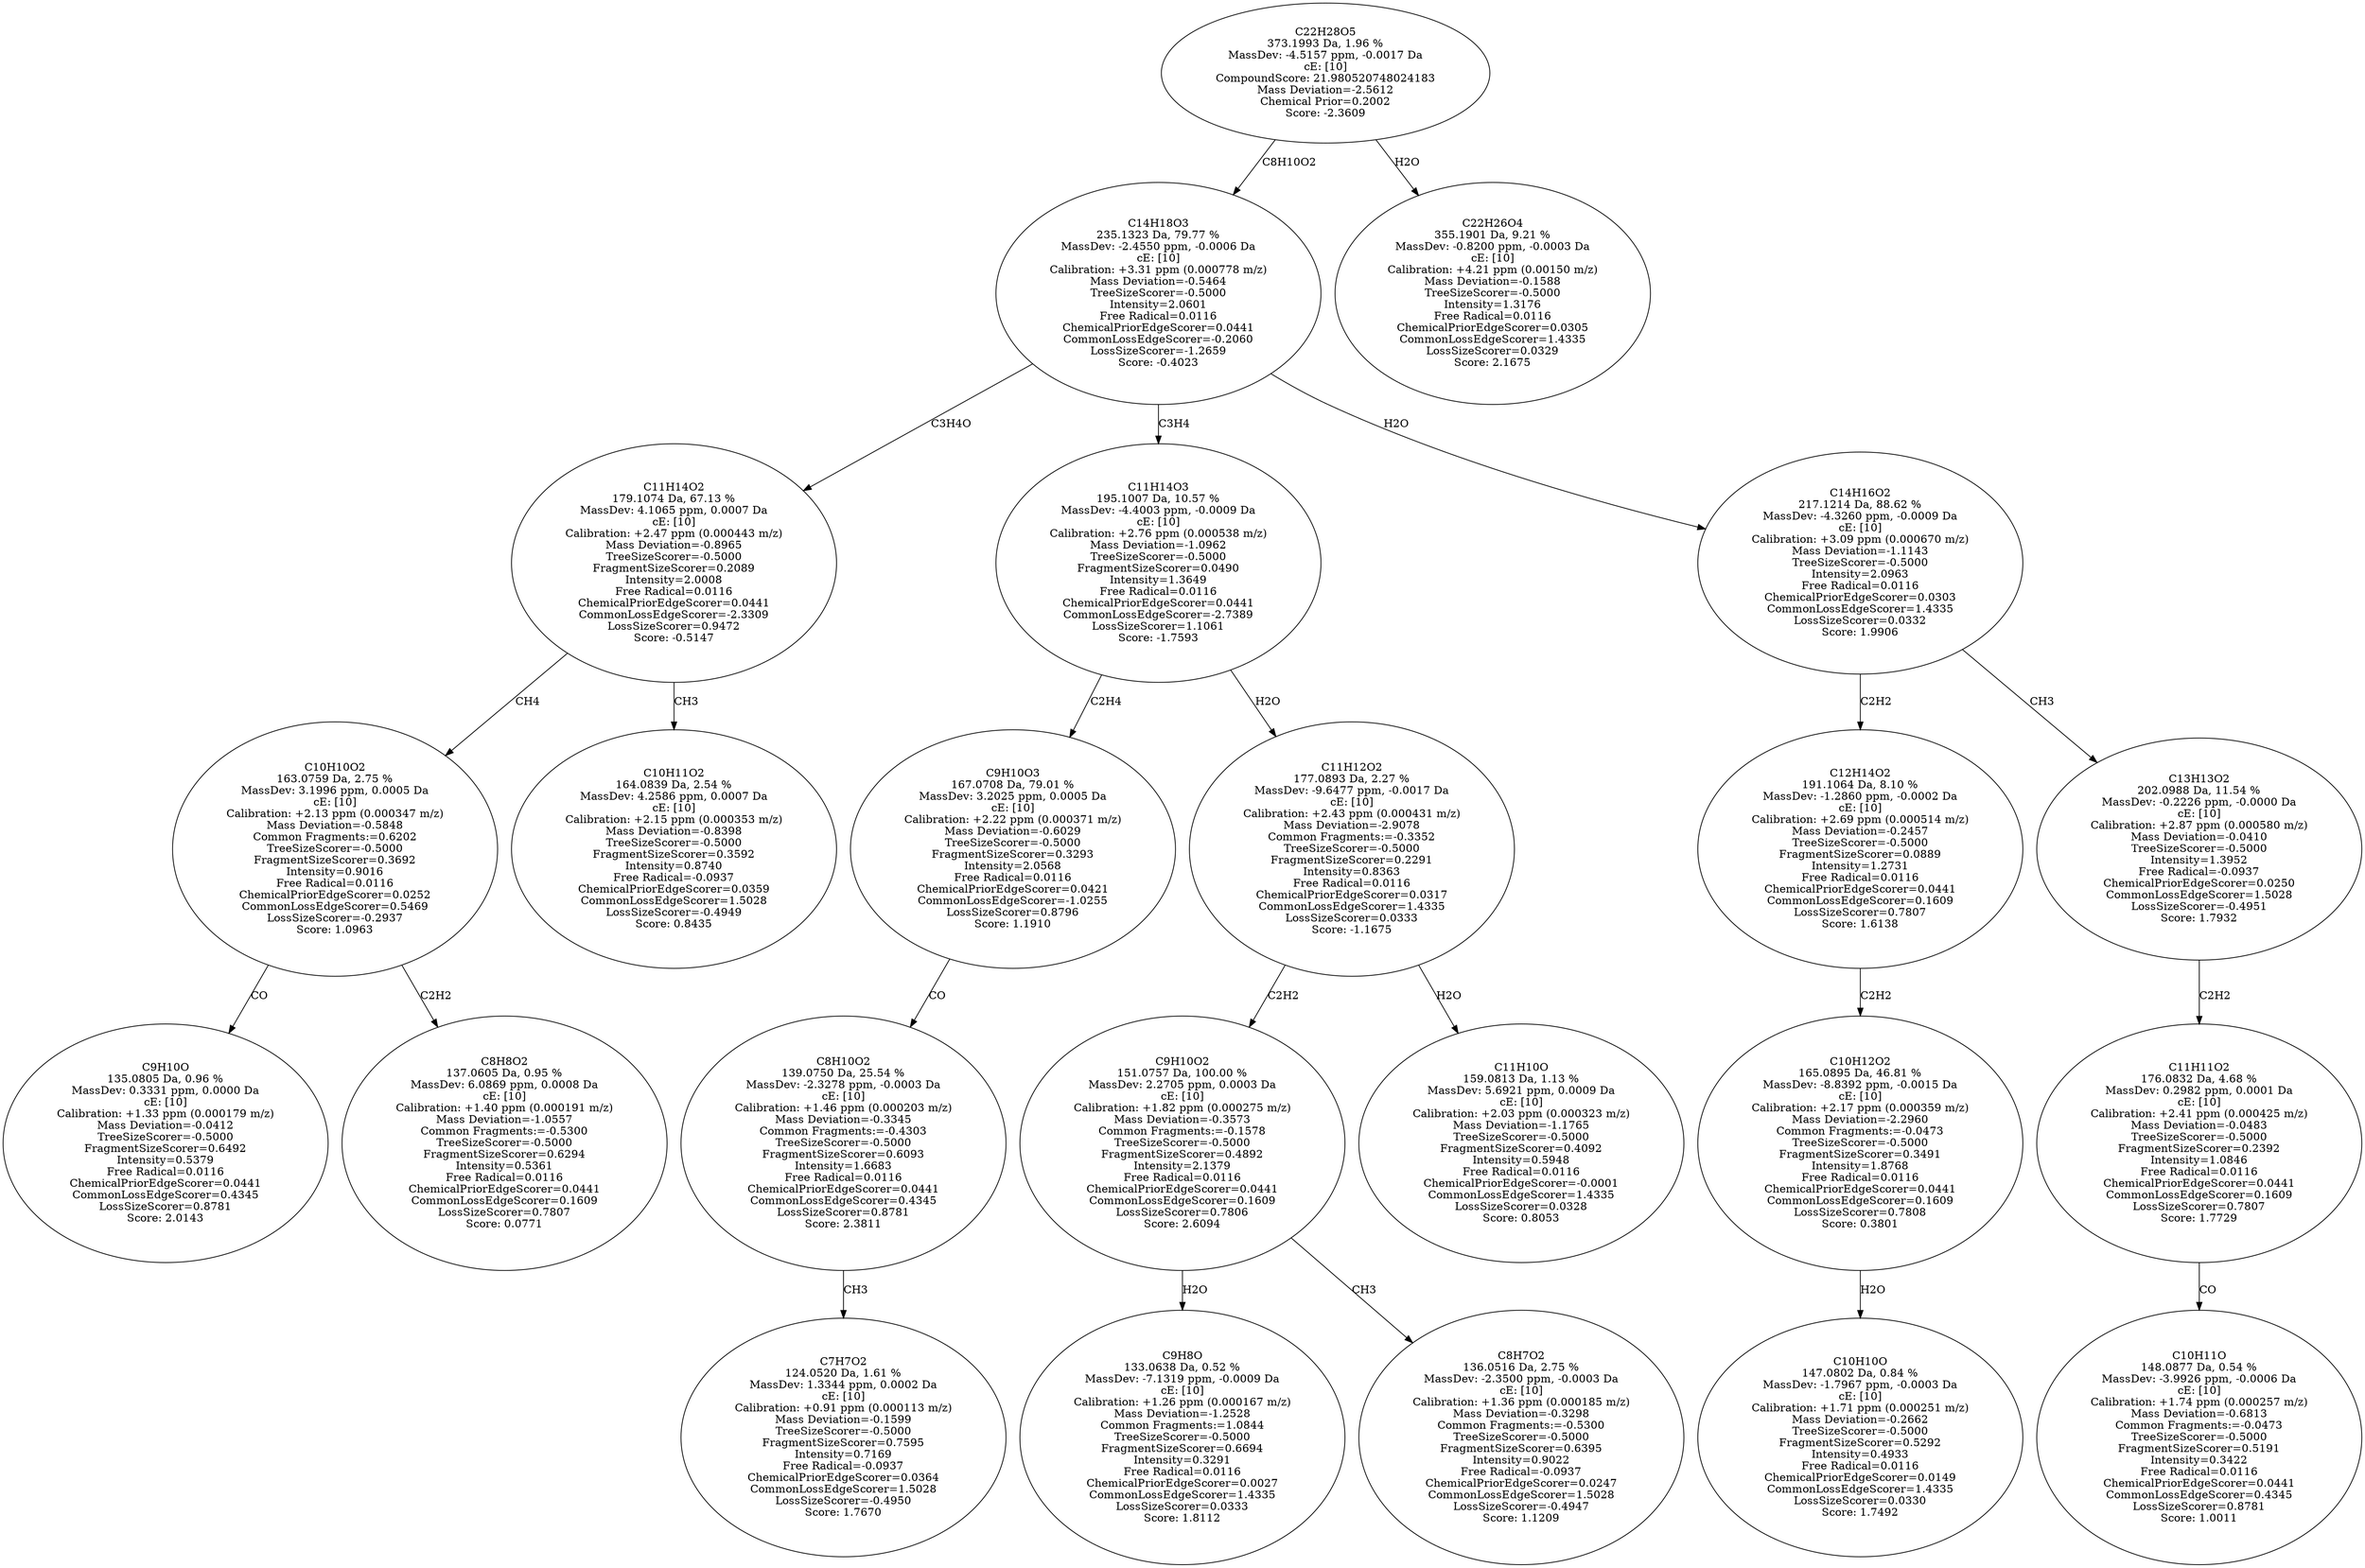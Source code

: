 strict digraph {
v1 [label="C9H10O\n135.0805 Da, 0.96 %\nMassDev: 0.3331 ppm, 0.0000 Da\ncE: [10]\nCalibration: +1.33 ppm (0.000179 m/z)\nMass Deviation=-0.0412\nTreeSizeScorer=-0.5000\nFragmentSizeScorer=0.6492\nIntensity=0.5379\nFree Radical=0.0116\nChemicalPriorEdgeScorer=0.0441\nCommonLossEdgeScorer=0.4345\nLossSizeScorer=0.8781\nScore: 2.0143"];
v2 [label="C8H8O2\n137.0605 Da, 0.95 %\nMassDev: 6.0869 ppm, 0.0008 Da\ncE: [10]\nCalibration: +1.40 ppm (0.000191 m/z)\nMass Deviation=-1.0557\nCommon Fragments:=-0.5300\nTreeSizeScorer=-0.5000\nFragmentSizeScorer=0.6294\nIntensity=0.5361\nFree Radical=0.0116\nChemicalPriorEdgeScorer=0.0441\nCommonLossEdgeScorer=0.1609\nLossSizeScorer=0.7807\nScore: 0.0771"];
v3 [label="C10H10O2\n163.0759 Da, 2.75 %\nMassDev: 3.1996 ppm, 0.0005 Da\ncE: [10]\nCalibration: +2.13 ppm (0.000347 m/z)\nMass Deviation=-0.5848\nCommon Fragments:=0.6202\nTreeSizeScorer=-0.5000\nFragmentSizeScorer=0.3692\nIntensity=0.9016\nFree Radical=0.0116\nChemicalPriorEdgeScorer=0.0252\nCommonLossEdgeScorer=0.5469\nLossSizeScorer=-0.2937\nScore: 1.0963"];
v4 [label="C10H11O2\n164.0839 Da, 2.54 %\nMassDev: 4.2586 ppm, 0.0007 Da\ncE: [10]\nCalibration: +2.15 ppm (0.000353 m/z)\nMass Deviation=-0.8398\nTreeSizeScorer=-0.5000\nFragmentSizeScorer=0.3592\nIntensity=0.8740\nFree Radical=-0.0937\nChemicalPriorEdgeScorer=0.0359\nCommonLossEdgeScorer=1.5028\nLossSizeScorer=-0.4949\nScore: 0.8435"];
v5 [label="C11H14O2\n179.1074 Da, 67.13 %\nMassDev: 4.1065 ppm, 0.0007 Da\ncE: [10]\nCalibration: +2.47 ppm (0.000443 m/z)\nMass Deviation=-0.8965\nTreeSizeScorer=-0.5000\nFragmentSizeScorer=0.2089\nIntensity=2.0008\nFree Radical=0.0116\nChemicalPriorEdgeScorer=0.0441\nCommonLossEdgeScorer=-2.3309\nLossSizeScorer=0.9472\nScore: -0.5147"];
v6 [label="C7H7O2\n124.0520 Da, 1.61 %\nMassDev: 1.3344 ppm, 0.0002 Da\ncE: [10]\nCalibration: +0.91 ppm (0.000113 m/z)\nMass Deviation=-0.1599\nTreeSizeScorer=-0.5000\nFragmentSizeScorer=0.7595\nIntensity=0.7169\nFree Radical=-0.0937\nChemicalPriorEdgeScorer=0.0364\nCommonLossEdgeScorer=1.5028\nLossSizeScorer=-0.4950\nScore: 1.7670"];
v7 [label="C8H10O2\n139.0750 Da, 25.54 %\nMassDev: -2.3278 ppm, -0.0003 Da\ncE: [10]\nCalibration: +1.46 ppm (0.000203 m/z)\nMass Deviation=-0.3345\nCommon Fragments:=-0.4303\nTreeSizeScorer=-0.5000\nFragmentSizeScorer=0.6093\nIntensity=1.6683\nFree Radical=0.0116\nChemicalPriorEdgeScorer=0.0441\nCommonLossEdgeScorer=0.4345\nLossSizeScorer=0.8781\nScore: 2.3811"];
v8 [label="C9H10O3\n167.0708 Da, 79.01 %\nMassDev: 3.2025 ppm, 0.0005 Da\ncE: [10]\nCalibration: +2.22 ppm (0.000371 m/z)\nMass Deviation=-0.6029\nTreeSizeScorer=-0.5000\nFragmentSizeScorer=0.3293\nIntensity=2.0568\nFree Radical=0.0116\nChemicalPriorEdgeScorer=0.0421\nCommonLossEdgeScorer=-1.0255\nLossSizeScorer=0.8796\nScore: 1.1910"];
v9 [label="C9H8O\n133.0638 Da, 0.52 %\nMassDev: -7.1319 ppm, -0.0009 Da\ncE: [10]\nCalibration: +1.26 ppm (0.000167 m/z)\nMass Deviation=-1.2528\nCommon Fragments:=1.0844\nTreeSizeScorer=-0.5000\nFragmentSizeScorer=0.6694\nIntensity=0.3291\nFree Radical=0.0116\nChemicalPriorEdgeScorer=0.0027\nCommonLossEdgeScorer=1.4335\nLossSizeScorer=0.0333\nScore: 1.8112"];
v10 [label="C8H7O2\n136.0516 Da, 2.75 %\nMassDev: -2.3500 ppm, -0.0003 Da\ncE: [10]\nCalibration: +1.36 ppm (0.000185 m/z)\nMass Deviation=-0.3298\nCommon Fragments:=-0.5300\nTreeSizeScorer=-0.5000\nFragmentSizeScorer=0.6395\nIntensity=0.9022\nFree Radical=-0.0937\nChemicalPriorEdgeScorer=0.0247\nCommonLossEdgeScorer=1.5028\nLossSizeScorer=-0.4947\nScore: 1.1209"];
v11 [label="C9H10O2\n151.0757 Da, 100.00 %\nMassDev: 2.2705 ppm, 0.0003 Da\ncE: [10]\nCalibration: +1.82 ppm (0.000275 m/z)\nMass Deviation=-0.3573\nCommon Fragments:=-0.1578\nTreeSizeScorer=-0.5000\nFragmentSizeScorer=0.4892\nIntensity=2.1379\nFree Radical=0.0116\nChemicalPriorEdgeScorer=0.0441\nCommonLossEdgeScorer=0.1609\nLossSizeScorer=0.7806\nScore: 2.6094"];
v12 [label="C11H10O\n159.0813 Da, 1.13 %\nMassDev: 5.6921 ppm, 0.0009 Da\ncE: [10]\nCalibration: +2.03 ppm (0.000323 m/z)\nMass Deviation=-1.1765\nTreeSizeScorer=-0.5000\nFragmentSizeScorer=0.4092\nIntensity=0.5948\nFree Radical=0.0116\nChemicalPriorEdgeScorer=-0.0001\nCommonLossEdgeScorer=1.4335\nLossSizeScorer=0.0328\nScore: 0.8053"];
v13 [label="C11H12O2\n177.0893 Da, 2.27 %\nMassDev: -9.6477 ppm, -0.0017 Da\ncE: [10]\nCalibration: +2.43 ppm (0.000431 m/z)\nMass Deviation=-2.9078\nCommon Fragments:=-0.3352\nTreeSizeScorer=-0.5000\nFragmentSizeScorer=0.2291\nIntensity=0.8363\nFree Radical=0.0116\nChemicalPriorEdgeScorer=0.0317\nCommonLossEdgeScorer=1.4335\nLossSizeScorer=0.0333\nScore: -1.1675"];
v14 [label="C11H14O3\n195.1007 Da, 10.57 %\nMassDev: -4.4003 ppm, -0.0009 Da\ncE: [10]\nCalibration: +2.76 ppm (0.000538 m/z)\nMass Deviation=-1.0962\nTreeSizeScorer=-0.5000\nFragmentSizeScorer=0.0490\nIntensity=1.3649\nFree Radical=0.0116\nChemicalPriorEdgeScorer=0.0441\nCommonLossEdgeScorer=-2.7389\nLossSizeScorer=1.1061\nScore: -1.7593"];
v15 [label="C10H10O\n147.0802 Da, 0.84 %\nMassDev: -1.7967 ppm, -0.0003 Da\ncE: [10]\nCalibration: +1.71 ppm (0.000251 m/z)\nMass Deviation=-0.2662\nTreeSizeScorer=-0.5000\nFragmentSizeScorer=0.5292\nIntensity=0.4933\nFree Radical=0.0116\nChemicalPriorEdgeScorer=0.0149\nCommonLossEdgeScorer=1.4335\nLossSizeScorer=0.0330\nScore: 1.7492"];
v16 [label="C10H12O2\n165.0895 Da, 46.81 %\nMassDev: -8.8392 ppm, -0.0015 Da\ncE: [10]\nCalibration: +2.17 ppm (0.000359 m/z)\nMass Deviation=-2.2960\nCommon Fragments:=-0.0473\nTreeSizeScorer=-0.5000\nFragmentSizeScorer=0.3491\nIntensity=1.8768\nFree Radical=0.0116\nChemicalPriorEdgeScorer=0.0441\nCommonLossEdgeScorer=0.1609\nLossSizeScorer=0.7808\nScore: 0.3801"];
v17 [label="C12H14O2\n191.1064 Da, 8.10 %\nMassDev: -1.2860 ppm, -0.0002 Da\ncE: [10]\nCalibration: +2.69 ppm (0.000514 m/z)\nMass Deviation=-0.2457\nTreeSizeScorer=-0.5000\nFragmentSizeScorer=0.0889\nIntensity=1.2731\nFree Radical=0.0116\nChemicalPriorEdgeScorer=0.0441\nCommonLossEdgeScorer=0.1609\nLossSizeScorer=0.7807\nScore: 1.6138"];
v18 [label="C10H11O\n148.0877 Da, 0.54 %\nMassDev: -3.9926 ppm, -0.0006 Da\ncE: [10]\nCalibration: +1.74 ppm (0.000257 m/z)\nMass Deviation=-0.6813\nCommon Fragments:=-0.0473\nTreeSizeScorer=-0.5000\nFragmentSizeScorer=0.5191\nIntensity=0.3422\nFree Radical=0.0116\nChemicalPriorEdgeScorer=0.0441\nCommonLossEdgeScorer=0.4345\nLossSizeScorer=0.8781\nScore: 1.0011"];
v19 [label="C11H11O2\n176.0832 Da, 4.68 %\nMassDev: 0.2982 ppm, 0.0001 Da\ncE: [10]\nCalibration: +2.41 ppm (0.000425 m/z)\nMass Deviation=-0.0483\nTreeSizeScorer=-0.5000\nFragmentSizeScorer=0.2392\nIntensity=1.0846\nFree Radical=0.0116\nChemicalPriorEdgeScorer=0.0441\nCommonLossEdgeScorer=0.1609\nLossSizeScorer=0.7807\nScore: 1.7729"];
v20 [label="C13H13O2\n202.0988 Da, 11.54 %\nMassDev: -0.2226 ppm, -0.0000 Da\ncE: [10]\nCalibration: +2.87 ppm (0.000580 m/z)\nMass Deviation=-0.0410\nTreeSizeScorer=-0.5000\nIntensity=1.3952\nFree Radical=-0.0937\nChemicalPriorEdgeScorer=0.0250\nCommonLossEdgeScorer=1.5028\nLossSizeScorer=-0.4951\nScore: 1.7932"];
v21 [label="C14H16O2\n217.1214 Da, 88.62 %\nMassDev: -4.3260 ppm, -0.0009 Da\ncE: [10]\nCalibration: +3.09 ppm (0.000670 m/z)\nMass Deviation=-1.1143\nTreeSizeScorer=-0.5000\nIntensity=2.0963\nFree Radical=0.0116\nChemicalPriorEdgeScorer=0.0303\nCommonLossEdgeScorer=1.4335\nLossSizeScorer=0.0332\nScore: 1.9906"];
v22 [label="C14H18O3\n235.1323 Da, 79.77 %\nMassDev: -2.4550 ppm, -0.0006 Da\ncE: [10]\nCalibration: +3.31 ppm (0.000778 m/z)\nMass Deviation=-0.5464\nTreeSizeScorer=-0.5000\nIntensity=2.0601\nFree Radical=0.0116\nChemicalPriorEdgeScorer=0.0441\nCommonLossEdgeScorer=-0.2060\nLossSizeScorer=-1.2659\nScore: -0.4023"];
v23 [label="C22H26O4\n355.1901 Da, 9.21 %\nMassDev: -0.8200 ppm, -0.0003 Da\ncE: [10]\nCalibration: +4.21 ppm (0.00150 m/z)\nMass Deviation=-0.1588\nTreeSizeScorer=-0.5000\nIntensity=1.3176\nFree Radical=0.0116\nChemicalPriorEdgeScorer=0.0305\nCommonLossEdgeScorer=1.4335\nLossSizeScorer=0.0329\nScore: 2.1675"];
v24 [label="C22H28O5\n373.1993 Da, 1.96 %\nMassDev: -4.5157 ppm, -0.0017 Da\ncE: [10]\nCompoundScore: 21.980520748024183\nMass Deviation=-2.5612\nChemical Prior=0.2002\nScore: -2.3609"];
v3 -> v1 [label="CO"];
v3 -> v2 [label="C2H2"];
v5 -> v3 [label="CH4"];
v5 -> v4 [label="CH3"];
v22 -> v5 [label="C3H4O"];
v7 -> v6 [label="CH3"];
v8 -> v7 [label="CO"];
v14 -> v8 [label="C2H4"];
v11 -> v9 [label="H2O"];
v11 -> v10 [label="CH3"];
v13 -> v11 [label="C2H2"];
v13 -> v12 [label="H2O"];
v14 -> v13 [label="H2O"];
v22 -> v14 [label="C3H4"];
v16 -> v15 [label="H2O"];
v17 -> v16 [label="C2H2"];
v21 -> v17 [label="C2H2"];
v19 -> v18 [label="CO"];
v20 -> v19 [label="C2H2"];
v21 -> v20 [label="CH3"];
v22 -> v21 [label="H2O"];
v24 -> v22 [label="C8H10O2"];
v24 -> v23 [label="H2O"];
}